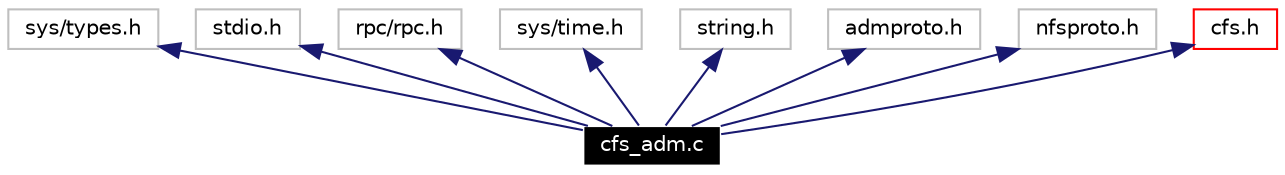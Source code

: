 digraph G
{
  edge [fontname="Helvetica",fontsize=10,labelfontname="Helvetica",labelfontsize=10];
  node [fontname="Helvetica",fontsize=10,shape=record];
  Node88 [label="cfs_adm.c",height=0.2,width=0.4,color="white", fillcolor="black", style="filled" fontcolor="white"];
  Node89 -> Node88 [dir=back,color="midnightblue",fontsize=10,style="solid",fontname="Helvetica"];
  Node89 [label="sys/types.h",height=0.2,width=0.4,color="grey75"];
  Node90 -> Node88 [dir=back,color="midnightblue",fontsize=10,style="solid",fontname="Helvetica"];
  Node90 [label="stdio.h",height=0.2,width=0.4,color="grey75"];
  Node91 -> Node88 [dir=back,color="midnightblue",fontsize=10,style="solid",fontname="Helvetica"];
  Node91 [label="rpc/rpc.h",height=0.2,width=0.4,color="grey75"];
  Node92 -> Node88 [dir=back,color="midnightblue",fontsize=10,style="solid",fontname="Helvetica"];
  Node92 [label="sys/time.h",height=0.2,width=0.4,color="grey75"];
  Node93 -> Node88 [dir=back,color="midnightblue",fontsize=10,style="solid",fontname="Helvetica"];
  Node93 [label="string.h",height=0.2,width=0.4,color="grey75"];
  Node94 -> Node88 [dir=back,color="midnightblue",fontsize=10,style="solid",fontname="Helvetica"];
  Node94 [label="admproto.h",height=0.2,width=0.4,color="grey75"];
  Node95 -> Node88 [dir=back,color="midnightblue",fontsize=10,style="solid",fontname="Helvetica"];
  Node95 [label="nfsproto.h",height=0.2,width=0.4,color="grey75"];
  Node96 -> Node88 [dir=back,color="midnightblue",fontsize=10,style="solid",fontname="Helvetica"];
  Node96 [label="cfs.h",height=0.2,width=0.4,color="red",URL="$cfs_8h.html"];
}
